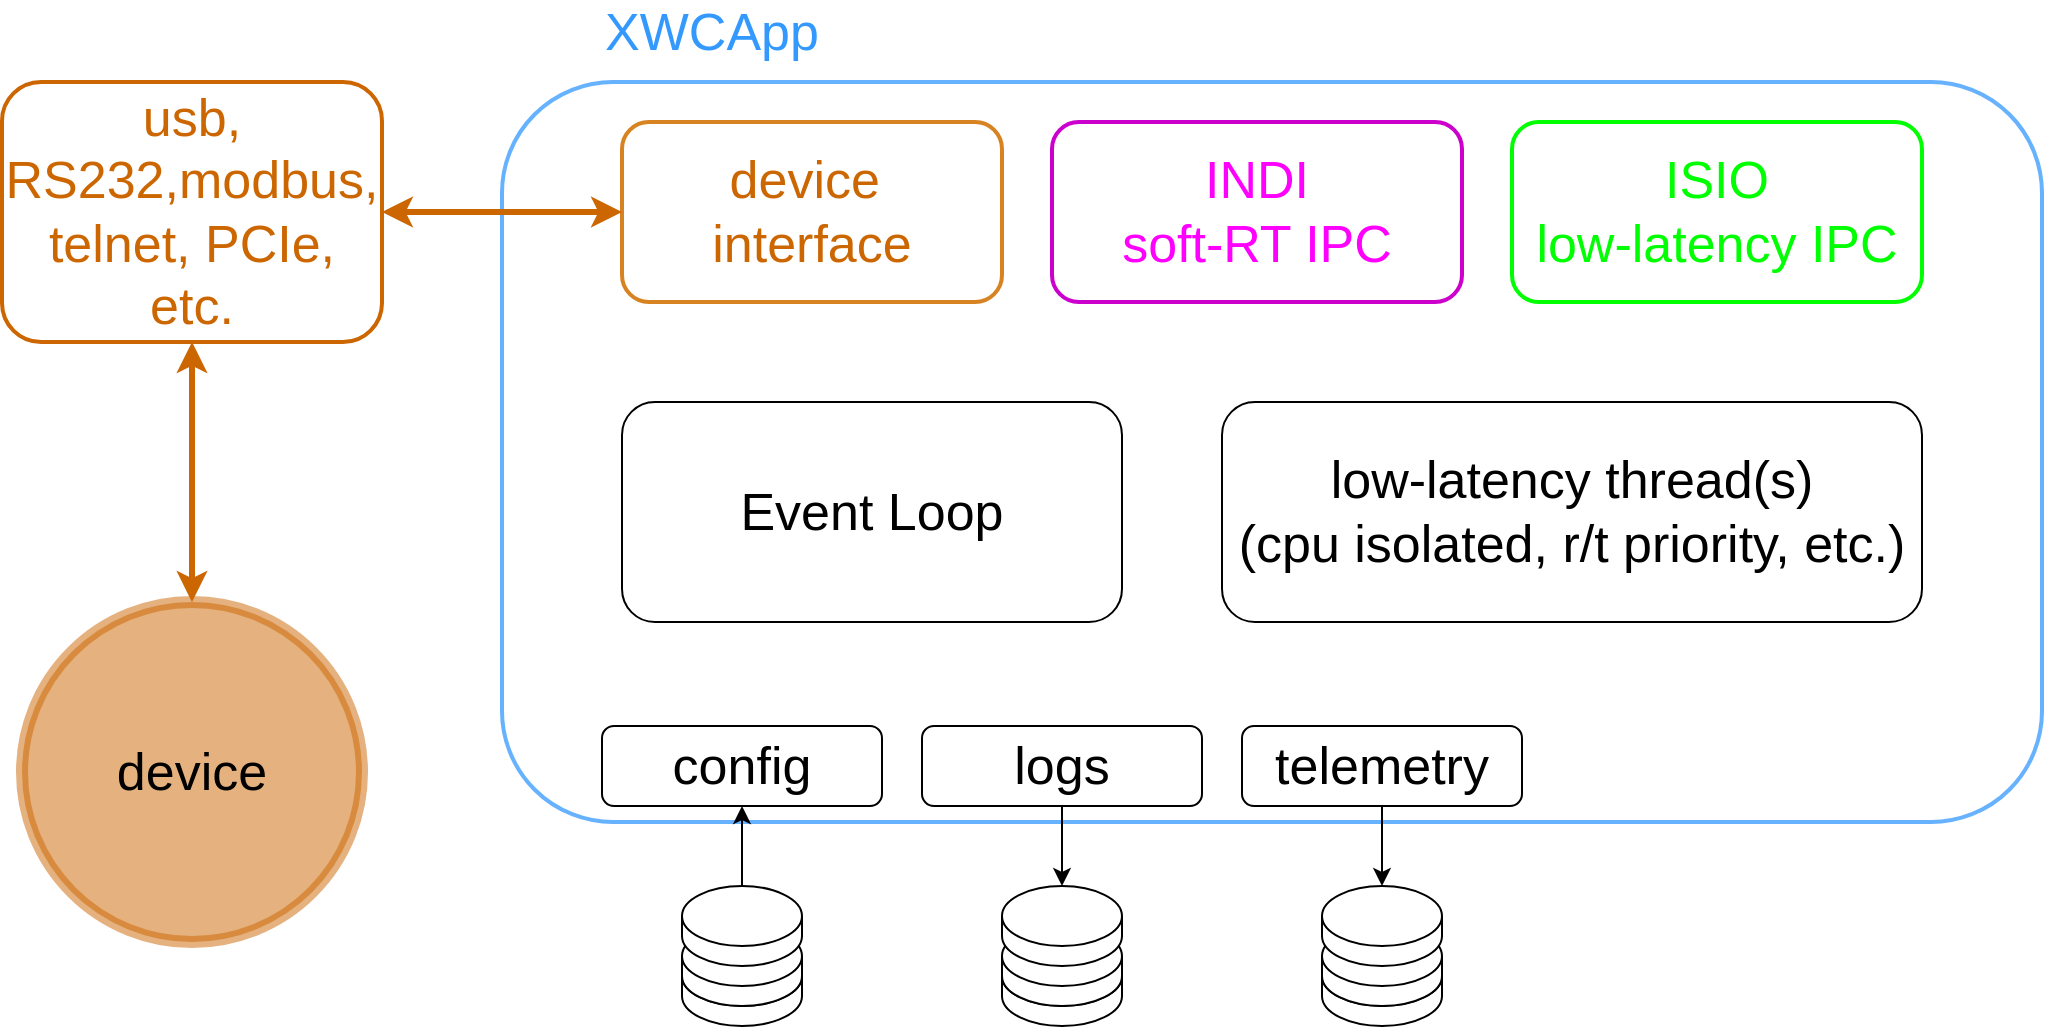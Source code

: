 <mxfile version="24.7.1" type="github">
  <diagram name="Page-1" id="iFuYT253LAI2cr_2TafU">
    <mxGraphModel dx="2924" dy="1136" grid="1" gridSize="10" guides="1" tooltips="1" connect="1" arrows="1" fold="1" page="1" pageScale="1" pageWidth="850" pageHeight="1100" math="0" shadow="0">
      <root>
        <mxCell id="0" />
        <mxCell id="1" parent="0" />
        <mxCell id="umGk_1h2bwM0Oz5YRKmP-31" value="" style="group" vertex="1" connectable="0" parent="1">
          <mxGeometry x="-680" y="310" width="1020" height="512" as="geometry" />
        </mxCell>
        <mxCell id="umGk_1h2bwM0Oz5YRKmP-20" value="" style="shape=cylinder3;whiteSpace=wrap;html=1;boundedLbl=1;backgroundOutline=1;size=15;" vertex="1" parent="umGk_1h2bwM0Oz5YRKmP-31">
          <mxGeometry x="340" y="472" width="60" height="40" as="geometry" />
        </mxCell>
        <mxCell id="umGk_1h2bwM0Oz5YRKmP-2" value="" style="rounded=1;whiteSpace=wrap;html=1;strokeWidth=2;strokeColor=#66B2FF;" vertex="1" parent="umGk_1h2bwM0Oz5YRKmP-31">
          <mxGeometry x="250" y="40" width="770" height="370" as="geometry" />
        </mxCell>
        <mxCell id="umGk_1h2bwM0Oz5YRKmP-3" value="&lt;font color=&quot;#cc6600&quot; style=&quot;font-size: 26px;&quot;&gt;device&amp;nbsp;&lt;/font&gt;&lt;div style=&quot;font-size: 26px;&quot;&gt;&lt;font color=&quot;#cc6600&quot; style=&quot;font-size: 26px;&quot;&gt;interface&lt;/font&gt;&lt;/div&gt;" style="rounded=1;whiteSpace=wrap;html=1;strokeColor=#d88322;strokeWidth=2;" vertex="1" parent="umGk_1h2bwM0Oz5YRKmP-31">
          <mxGeometry x="310" y="60" width="190" height="90" as="geometry" />
        </mxCell>
        <mxCell id="umGk_1h2bwM0Oz5YRKmP-4" value="&lt;span style=&quot;font-size: 26px;&quot;&gt;&lt;font color=&quot;#ff00ff&quot;&gt;INDI&lt;/font&gt;&lt;/span&gt;&lt;div&gt;&lt;span style=&quot;font-size: 26px;&quot;&gt;&lt;font color=&quot;#ff00ff&quot;&gt;soft-RT IPC&lt;/font&gt;&lt;/span&gt;&lt;/div&gt;" style="rounded=1;whiteSpace=wrap;html=1;strokeColor=#CC00CC;strokeWidth=2;" vertex="1" parent="umGk_1h2bwM0Oz5YRKmP-31">
          <mxGeometry x="525" y="60" width="205" height="90" as="geometry" />
        </mxCell>
        <mxCell id="umGk_1h2bwM0Oz5YRKmP-5" value="&lt;span style=&quot;font-size: 26px;&quot;&gt;&lt;font color=&quot;#00ff00&quot;&gt;ISIO&lt;/font&gt;&lt;/span&gt;&lt;div&gt;&lt;span style=&quot;font-size: 26px;&quot;&gt;&lt;font color=&quot;#00ff00&quot;&gt;low-latency IPC&lt;/font&gt;&lt;/span&gt;&lt;/div&gt;" style="rounded=1;whiteSpace=wrap;html=1;strokeColor=#00FF00;strokeWidth=2;" vertex="1" parent="umGk_1h2bwM0Oz5YRKmP-31">
          <mxGeometry x="755" y="60" width="205" height="90" as="geometry" />
        </mxCell>
        <mxCell id="umGk_1h2bwM0Oz5YRKmP-7" value="&lt;font style=&quot;font-size: 26px;&quot;&gt;Event Loop&lt;/font&gt;" style="rounded=1;whiteSpace=wrap;html=1;" vertex="1" parent="umGk_1h2bwM0Oz5YRKmP-31">
          <mxGeometry x="310" y="200" width="250" height="110" as="geometry" />
        </mxCell>
        <mxCell id="umGk_1h2bwM0Oz5YRKmP-8" value="&lt;font style=&quot;font-size: 26px;&quot;&gt;low-latency thread(s)&lt;/font&gt;&lt;div&gt;&lt;font style=&quot;font-size: 26px;&quot;&gt;(cpu isolated, r/t priority, etc.)&lt;/font&gt;&lt;/div&gt;" style="rounded=1;whiteSpace=wrap;html=1;" vertex="1" parent="umGk_1h2bwM0Oz5YRKmP-31">
          <mxGeometry x="610" y="200" width="350" height="110" as="geometry" />
        </mxCell>
        <mxCell id="umGk_1h2bwM0Oz5YRKmP-9" value="&lt;font style=&quot;font-size: 26px;&quot;&gt;device&lt;/font&gt;" style="ellipse;whiteSpace=wrap;html=1;aspect=fixed;fillColor=#CC6600;strokeColor=#CC6600;fillStyle=solid;opacity=50;strokeWidth=6;" vertex="1" parent="umGk_1h2bwM0Oz5YRKmP-31">
          <mxGeometry x="10" y="300" width="170" height="170" as="geometry" />
        </mxCell>
        <mxCell id="umGk_1h2bwM0Oz5YRKmP-10" value="&lt;font style=&quot;font-size: 26px;&quot;&gt;usb, RS232,modbus, telnet, PCIe, etc.&lt;/font&gt;" style="rounded=1;whiteSpace=wrap;html=1;strokeColor=#CC6600;strokeWidth=2;fontColor=#CC6600;" vertex="1" parent="umGk_1h2bwM0Oz5YRKmP-31">
          <mxGeometry y="40" width="190" height="130" as="geometry" />
        </mxCell>
        <mxCell id="umGk_1h2bwM0Oz5YRKmP-12" value="" style="endArrow=classic;startArrow=classic;html=1;rounded=0;entryX=0;entryY=0.5;entryDx=0;entryDy=0;exitX=1;exitY=0.5;exitDx=0;exitDy=0;strokeColor=#CC6600;strokeWidth=3;" edge="1" parent="umGk_1h2bwM0Oz5YRKmP-31" source="umGk_1h2bwM0Oz5YRKmP-10" target="umGk_1h2bwM0Oz5YRKmP-3">
          <mxGeometry width="50" height="50" relative="1" as="geometry">
            <mxPoint x="660" y="170" as="sourcePoint" />
            <mxPoint x="710" y="120" as="targetPoint" />
          </mxGeometry>
        </mxCell>
        <mxCell id="umGk_1h2bwM0Oz5YRKmP-13" value="" style="endArrow=classic;startArrow=classic;html=1;rounded=0;exitX=0.5;exitY=0;exitDx=0;exitDy=0;entryX=0.5;entryY=1;entryDx=0;entryDy=0;fontColor=#CC6600;strokeColor=#CC6600;strokeWidth=3;" edge="1" parent="umGk_1h2bwM0Oz5YRKmP-31" source="umGk_1h2bwM0Oz5YRKmP-9" target="umGk_1h2bwM0Oz5YRKmP-10">
          <mxGeometry width="50" height="50" relative="1" as="geometry">
            <mxPoint x="660" y="170" as="sourcePoint" />
            <mxPoint x="710" y="120" as="targetPoint" />
          </mxGeometry>
        </mxCell>
        <mxCell id="umGk_1h2bwM0Oz5YRKmP-15" value="&lt;font style=&quot;font-size: 26px;&quot;&gt;config&lt;/font&gt;" style="rounded=1;whiteSpace=wrap;html=1;" vertex="1" parent="umGk_1h2bwM0Oz5YRKmP-31">
          <mxGeometry x="300" y="362" width="140" height="40" as="geometry" />
        </mxCell>
        <mxCell id="umGk_1h2bwM0Oz5YRKmP-16" value="&lt;font style=&quot;font-size: 26px;&quot;&gt;logs&lt;/font&gt;&lt;span style=&quot;color: rgba(0, 0, 0, 0); font-family: monospace; font-size: 0px; text-align: start; text-wrap: nowrap;&quot;&gt;%3CmxGraphModel%3E%3Croot%3E%3CmxCell%20id%3D%220%22%2F%3E%3CmxCell%20id%3D%221%22%20parent%3D%220%22%2F%3E%3CmxCell%20id%3D%222%22%20value%3D%22%26lt%3Bfont%20style%3D%26quot%3Bfont-size%3A%2026px%3B%26quot%3B%26gt%3Bconfig%26lt%3B%2Ffont%26gt%3B%22%20style%3D%22rounded%3D1%3BwhiteSpace%3Dwrap%3Bhtml%3D1%3B%22%20vertex%3D%221%22%20parent%3D%221%22%3E%3CmxGeometry%20x%3D%22-30%22%20y%3D%22740%22%20width%3D%22140%22%20height%3D%2240%22%20as%3D%22geometry%22%2F%3E%3C%2FmxCell%3E%3C%2Froot%3E%3C%2FmxGraphModel%3E&lt;/span&gt;" style="rounded=1;whiteSpace=wrap;html=1;" vertex="1" parent="umGk_1h2bwM0Oz5YRKmP-31">
          <mxGeometry x="460" y="362" width="140" height="40" as="geometry" />
        </mxCell>
        <mxCell id="umGk_1h2bwM0Oz5YRKmP-17" value="&lt;span style=&quot;font-size: 26px;&quot;&gt;telemetry&lt;/span&gt;" style="rounded=1;whiteSpace=wrap;html=1;" vertex="1" parent="umGk_1h2bwM0Oz5YRKmP-31">
          <mxGeometry x="620" y="362" width="140" height="40" as="geometry" />
        </mxCell>
        <mxCell id="umGk_1h2bwM0Oz5YRKmP-19" value="" style="shape=cylinder3;whiteSpace=wrap;html=1;boundedLbl=1;backgroundOutline=1;size=15;" vertex="1" parent="umGk_1h2bwM0Oz5YRKmP-31">
          <mxGeometry x="340" y="462" width="60" height="40" as="geometry" />
        </mxCell>
        <mxCell id="umGk_1h2bwM0Oz5YRKmP-18" value="" style="shape=cylinder3;whiteSpace=wrap;html=1;boundedLbl=1;backgroundOutline=1;size=15;" vertex="1" parent="umGk_1h2bwM0Oz5YRKmP-31">
          <mxGeometry x="340" y="442" width="60" height="40" as="geometry" />
        </mxCell>
        <mxCell id="umGk_1h2bwM0Oz5YRKmP-21" value="" style="shape=cylinder3;whiteSpace=wrap;html=1;boundedLbl=1;backgroundOutline=1;size=15;" vertex="1" parent="umGk_1h2bwM0Oz5YRKmP-31">
          <mxGeometry x="500" y="472" width="60" height="40" as="geometry" />
        </mxCell>
        <mxCell id="umGk_1h2bwM0Oz5YRKmP-22" value="" style="shape=cylinder3;whiteSpace=wrap;html=1;boundedLbl=1;backgroundOutline=1;size=15;" vertex="1" parent="umGk_1h2bwM0Oz5YRKmP-31">
          <mxGeometry x="500" y="462" width="60" height="40" as="geometry" />
        </mxCell>
        <mxCell id="umGk_1h2bwM0Oz5YRKmP-23" value="" style="shape=cylinder3;whiteSpace=wrap;html=1;boundedLbl=1;backgroundOutline=1;size=15;" vertex="1" parent="umGk_1h2bwM0Oz5YRKmP-31">
          <mxGeometry x="500" y="442" width="60" height="40" as="geometry" />
        </mxCell>
        <mxCell id="umGk_1h2bwM0Oz5YRKmP-24" value="" style="shape=cylinder3;whiteSpace=wrap;html=1;boundedLbl=1;backgroundOutline=1;size=15;" vertex="1" parent="umGk_1h2bwM0Oz5YRKmP-31">
          <mxGeometry x="660" y="472" width="60" height="40" as="geometry" />
        </mxCell>
        <mxCell id="umGk_1h2bwM0Oz5YRKmP-25" value="" style="shape=cylinder3;whiteSpace=wrap;html=1;boundedLbl=1;backgroundOutline=1;size=15;" vertex="1" parent="umGk_1h2bwM0Oz5YRKmP-31">
          <mxGeometry x="660" y="462" width="60" height="40" as="geometry" />
        </mxCell>
        <mxCell id="umGk_1h2bwM0Oz5YRKmP-26" value="" style="shape=cylinder3;whiteSpace=wrap;html=1;boundedLbl=1;backgroundOutline=1;size=15;" vertex="1" parent="umGk_1h2bwM0Oz5YRKmP-31">
          <mxGeometry x="660" y="442" width="60" height="40" as="geometry" />
        </mxCell>
        <mxCell id="umGk_1h2bwM0Oz5YRKmP-27" value="" style="endArrow=classic;html=1;rounded=0;exitX=0.5;exitY=0;exitDx=0;exitDy=0;exitPerimeter=0;entryX=0.5;entryY=1;entryDx=0;entryDy=0;" edge="1" parent="umGk_1h2bwM0Oz5YRKmP-31" source="umGk_1h2bwM0Oz5YRKmP-18" target="umGk_1h2bwM0Oz5YRKmP-15">
          <mxGeometry width="50" height="50" relative="1" as="geometry">
            <mxPoint x="660" y="122" as="sourcePoint" />
            <mxPoint x="710" y="72" as="targetPoint" />
          </mxGeometry>
        </mxCell>
        <mxCell id="umGk_1h2bwM0Oz5YRKmP-28" value="" style="endArrow=classic;html=1;rounded=0;exitX=0.5;exitY=1;exitDx=0;exitDy=0;entryX=0.5;entryY=0;entryDx=0;entryDy=0;entryPerimeter=0;" edge="1" parent="umGk_1h2bwM0Oz5YRKmP-31" source="umGk_1h2bwM0Oz5YRKmP-16" target="umGk_1h2bwM0Oz5YRKmP-23">
          <mxGeometry width="50" height="50" relative="1" as="geometry">
            <mxPoint x="380" y="452" as="sourcePoint" />
            <mxPoint x="380" y="412" as="targetPoint" />
          </mxGeometry>
        </mxCell>
        <mxCell id="umGk_1h2bwM0Oz5YRKmP-29" value="" style="endArrow=classic;html=1;rounded=0;exitX=0.5;exitY=1;exitDx=0;exitDy=0;entryX=0.5;entryY=0;entryDx=0;entryDy=0;entryPerimeter=0;" edge="1" parent="umGk_1h2bwM0Oz5YRKmP-31" source="umGk_1h2bwM0Oz5YRKmP-17" target="umGk_1h2bwM0Oz5YRKmP-26">
          <mxGeometry width="50" height="50" relative="1" as="geometry">
            <mxPoint x="660" y="122" as="sourcePoint" />
            <mxPoint x="690" y="432" as="targetPoint" />
          </mxGeometry>
        </mxCell>
        <mxCell id="umGk_1h2bwM0Oz5YRKmP-30" value="XWCApp" style="text;html=1;align=center;verticalAlign=middle;whiteSpace=wrap;rounded=0;fontSize=26;fontColor=#3399FF;" vertex="1" parent="umGk_1h2bwM0Oz5YRKmP-31">
          <mxGeometry x="300" width="110" height="30" as="geometry" />
        </mxCell>
      </root>
    </mxGraphModel>
  </diagram>
</mxfile>
